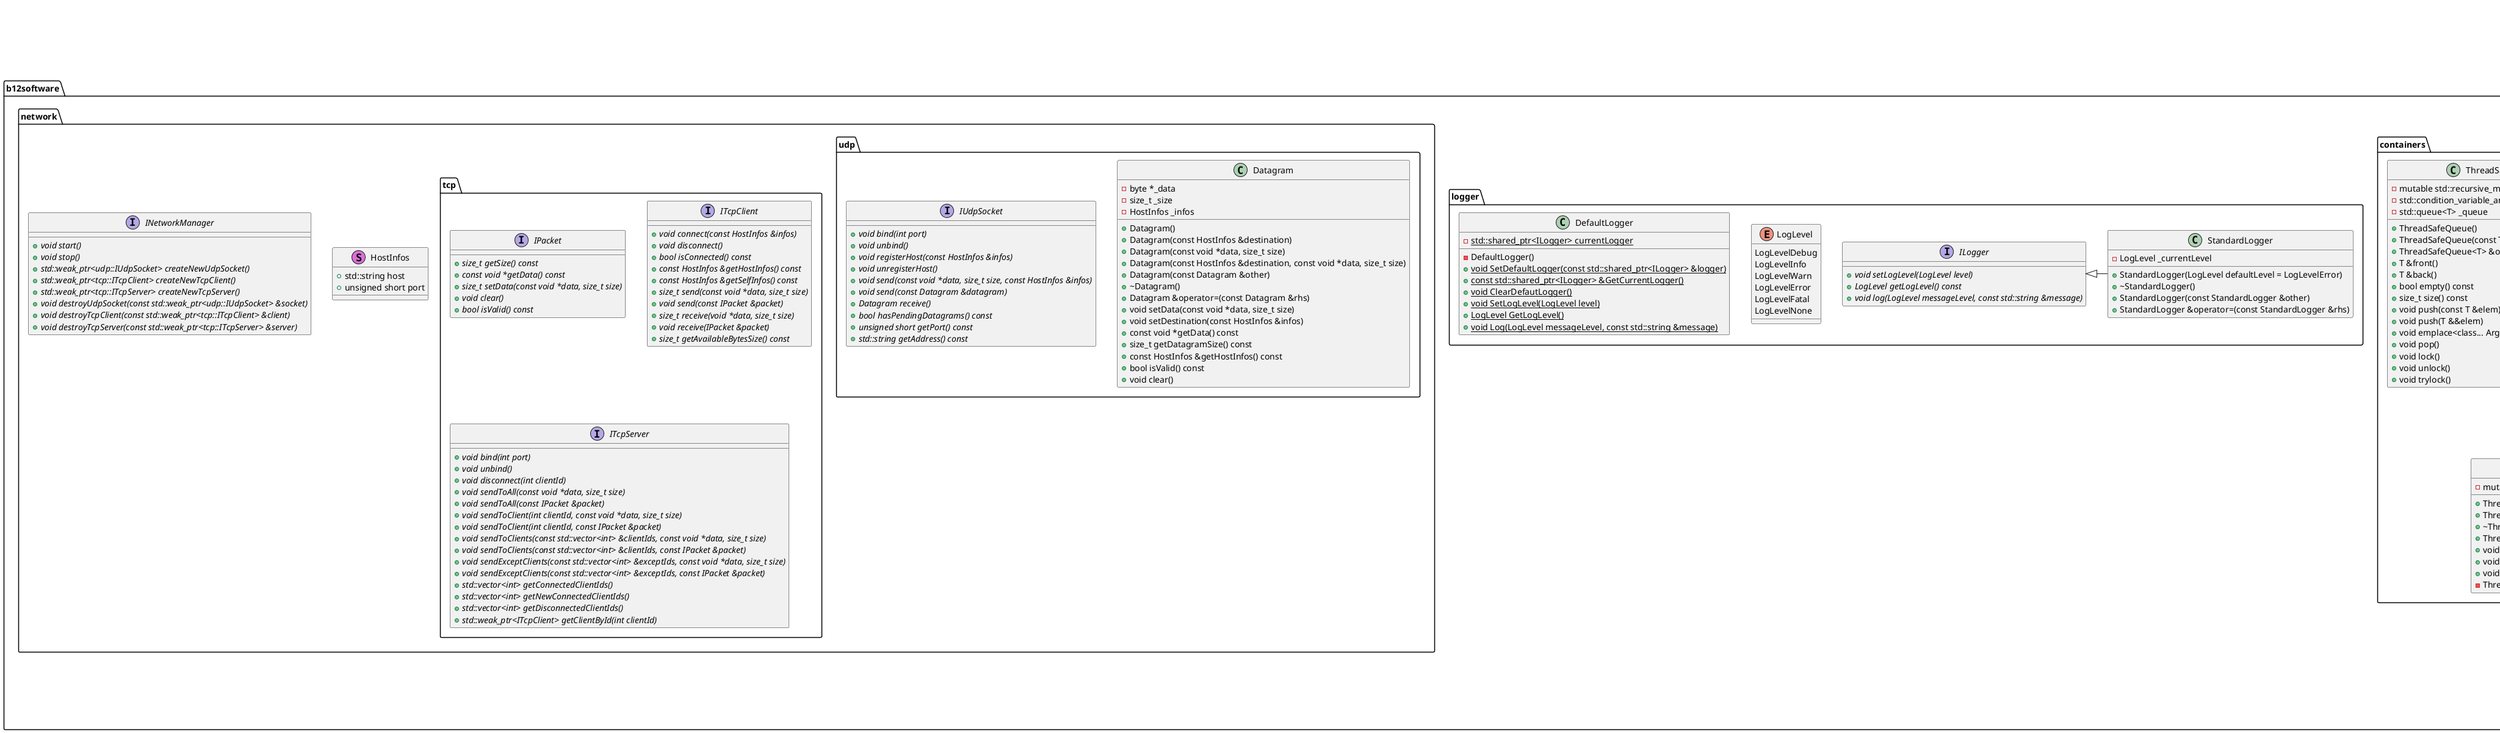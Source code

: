 @startuml
'skinparam classAttributeIconSize 0
set namespaceSeparator ::

'Classes

'-Exceptions

class std::exception

class b12software::exception::B12SoftwareException {
    + B12SoftwareException(const std::string &what, const std::string &where)
    + ~B12SoftwareException()
    + const char *what() const noexcept
    + const char *where() const noexcept

    - std::string _what
    - std::string _where
}

class b12software::exception::CircularBufferException {
    + CircularBufferException(const std::string &what, const std::string &where): B12SoftwareException(what, where)
}

class b12software::exception::NetworkException {
    + NetworkException(const std::string &what, const std::string &where)
}

class b12software::exception::NullPointerException {
    + NullPointerException(const std::string &what, const std::string &where)
}

class b12software::exception::NotEnoughDataInCircularBufferException {
    + NotEnoughDataInCircularBufferException(const std::string &what, const std::string &where)
}

'-Containers

class b12software::containers::CircularBuffer {
    + explicit CircularBuffer(size_t size)
    + CircularBuffer(const CircularBuffer &other)
    + ~CircularBuffer()
    + CircularBuffer &operator=(const CircularBuffer &rhs)
    + bool write(const void *data, size_t size)
    + size_t read(void *toWrite, size_t size)
    + size_t read(std::string &str, const char *delim, size_t size)
    + void clear()
    + bool isFull() const
    + size_t getNbBufferedBytes() const
    + size_t getBufferSize() const

    - size_t _bufferSize
    - size_t _readIdx
    - size_t _writeIdx
    - std::uint8_t *_buffer
    - bool _full
    - size_t _nbBufferedBytes
}

class b12software::containers::ThreadSafeCircularBuffer {
    + ThreadSafeCircularBuffer(int size)
    + ThreadSafeCircularBuffer(const ThreadSafeCircularBuffer &other)
    + ~ThreadSafeCircularBuffer()
    + ThreadSafeCircularBuffer &operator=(const ThreadSafeCircularBuffer &rhs)
    + void lock()
    + void unlock()
    + void tryLock()
    - ThreadSafeCircularBuffer(const ThreadSafeCircularBuffer &other, const std::lock_guard<std::recursive_mutex> &)
    - mutable std::recursive_mutex _mutex
}

class b12software::containers::ThreadSafeQueue<T : queue elements type> {
    + ThreadSafeQueue()
    + ThreadSafeQueue(const ThreadSafeQueue<T> &other)
    + ThreadSafeQueue<T> &operator=(const ThreadSafeQueue<T> &rhs)
    + T &front()
    + T &back()
    + bool empty() const
    + size_t size() const
    + void push(const T &elem)
    + void push(T &&elem)
    + void emplace<class... Args>(Args&&... args)
    + void pop()
    + void lock()
    + void unlock()
    + void trylock()

    - mutable std::recursive_mutex _mutex
    - std::condition_variable_any _variable
    - std::queue<T> _queue
}

'-Logger

enum b12software::logger::LogLevel {
    LogLevelDebug
    LogLevelInfo
    LogLevelWarn
    LogLevelError
    LogLevelFatal
    LogLevelNone
}

interface b12software::logger::ILogger {
    + {abstract} void setLogLevel(LogLevel level)
    + {abstract} LogLevel getLogLevel() const
    + {abstract} void log(LogLevel messageLevel, const std::string &message)
}

class b12software::logger::StandardLogger {
    + StandardLogger(LogLevel defaultLevel = LogLevelError)
    + ~StandardLogger()
    + StandardLogger(const StandardLogger &other)
    + StandardLogger &operator=(const StandardLogger &rhs)

    - LogLevel _currentLevel
}

class b12software::logger::DefaultLogger {
    - DefaultLogger()
    + {static} void SetDefaultLogger(const std::shared_ptr<ILogger> &logger)
    + {static} const std::shared_ptr<ILogger> &GetCurrentLogger()
    + {static} void ClearDefautLogger()
    + {static} void SetLogLevel(LogLevel level)
    + {static} LogLevel GetLogLevel()
    + {static} void Log(LogLevel messageLevel, const std::string &message)
    - {static} std::shared_ptr<ILogger> currentLogger
}

'-Network

class b12software::network::HostInfos << (S, orchid) >> {
    + std::string host
    + unsigned short port
}

interface b12software::network::INetworkManager {
    + {abstract} void start()
    + {abstract} void stop()
    + {abstract} std::weak_ptr<udp::IUdpSocket> createNewUdpSocket()
    + {abstract} std::weak_ptr<tcp::ITcpClient> createNewTcpClient()
    + {abstract} std::weak_ptr<tcp::ITcpServer> createNewTcpServer()
    + {abstract} void destroyUdpSocket(const std::weak_ptr<udp::IUdpSocket> &socket)
    + {abstract} void destroyTcpClient(const std::weak_ptr<tcp::ITcpClient> &client)
    + {abstract} void destroyTcpServer(const std::weak_ptr<tcp::ITcpServer> &server)
}

class b12software::network::udp::Datagram {
    + Datagram()
    + Datagram(const HostInfos &destination)
    + Datagram(const void *data, size_t size)
    + Datagram(const HostInfos &destination, const void *data, size_t size)
    + Datagram(const Datagram &other)
    + ~Datagram()
    + Datagram &operator=(const Datagram &rhs)
    + void setData(const void *data, size_t size)
    + void setDestination(const HostInfos &infos)
    + const void *getData() const
    + size_t getDatagramSize() const
    + const HostInfos &getHostInfos() const
    + bool isValid() const
    + void clear()

    - byte *_data
    - size_t _size
    - HostInfos _infos
}

interface b12software::network::udp::IUdpSocket {
    + {abstract} void bind(int port)
    + {abstract} void unbind()
    + {abstract} void registerHost(const HostInfos &infos)
    + {abstract} void unregisterHost()
    + {abstract} void send(const void *data, size_t size, const HostInfos &infos)
    + {abstract} void send(const Datagram &datagram)
    + {abstract} Datagram receive()
    + {abstract} bool hasPendingDatagrams() const
    + {abstract} unsigned short getPort() const
    + {abstract} std::string getAddress() const
}

interface b12software::network::tcp::IPacket {
    + {abstract} size_t getSize() const
    + {abstract} const void *getData() const
    + {abstract} size_t setData(const void *data, size_t size)
    + {abstract} void clear()
    + {abstract} bool isValid() const
}

interface b12software::network::tcp::ITcpClient {
    + {abstract} void connect(const HostInfos &infos)
    + {abstract} void disconnect()
    + {abstract} bool isConnected() const
    + {abstract} const HostInfos &getHostInfos() const
    + {abstract} const HostInfos &getSelfInfos() const
    + {abstract} size_t send(const void *data, size_t size)
    + {abstract} void send(const IPacket &packet)
    + {abstract} size_t receive(void *data, size_t size)
    + {abstract} void receive(IPacket &packet)
    + {abstract} size_t getAvailableBytesSize() const
}

interface b12software::network::tcp::ITcpServer {
    + {abstract} void bind(int port)
    + {abstract} void unbind()
    + {abstract} void disconnect(int clientId)
    + {abstract} void sendToAll(const void *data, size_t size)
    + {abstract} void sendToAll(const IPacket &packet)
    + {abstract} void sendToClient(int clientId, const void *data, size_t size)
    + {abstract} void sendToClient(int clientId, const IPacket &packet)
    + {abstract} void sendToClients(const std::vector<int> &clientIds, const void *data, size_t size)
    + {abstract} void sendToClients(const std::vector<int> &clientIds, const IPacket &packet)
    + {abstract} void sendExceptClients(const std::vector<int> &exceptIds, const void *data, size_t size)
    + {abstract} void sendExceptClients(const std::vector<int> &exceptIds, const IPacket &packet)
    + {abstract} std::vector<int> getConnectedClientIds()
    + {abstract} std::vector<int> getNewConnectedClientIds()
    + {abstract} std::vector<int> getDisconnectedClientIds()
    + {abstract} std::weak_ptr<ITcpClient> getClientById(int clientId)
}

'Extension

'-Exceptions

std::exception <|-- b12software::exception::B12SoftwareException

b12software::exception::B12SoftwareException <|-- b12software::exception::CircularBufferException
b12software::exception::CircularBufferException <|-- b12software::exception::NotEnoughDataInCircularBufferException

b12software::exception::B12SoftwareException <|-- b12software::exception::NetworkException

b12software::exception::B12SoftwareException <|-- b12software::exception::NullPointerException

'-Containers
b12software::containers::CircularBuffer <|-- b12software::containers::ThreadSafeCircularBuffer

'-Logger

b12software::logger::ILogger <|- b12software::logger::StandardLogger

'-Network


@enduml